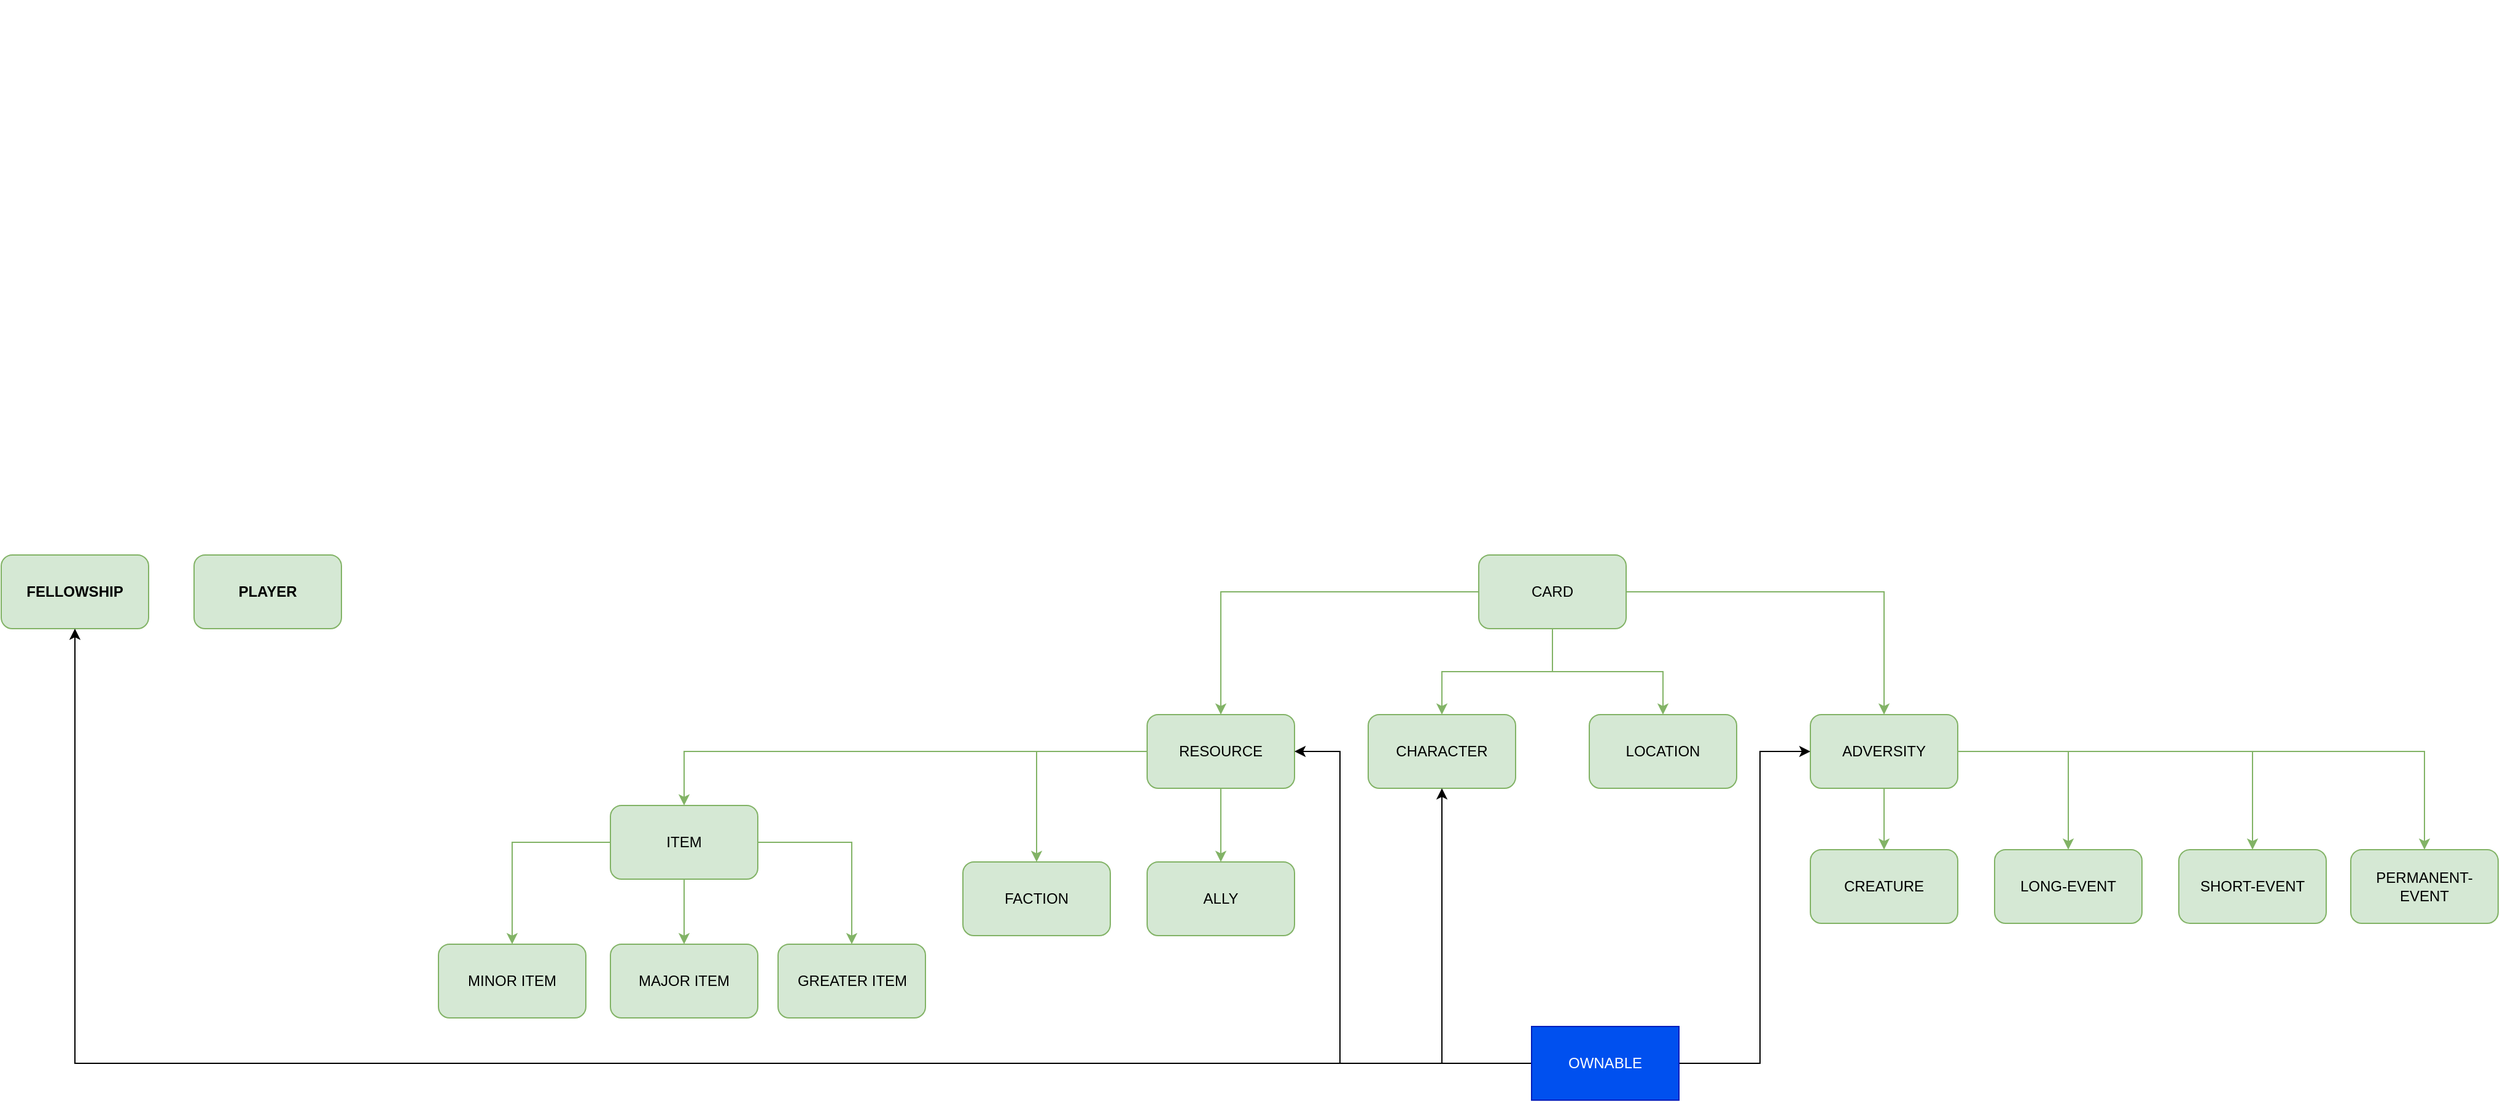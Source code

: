<mxfile version="21.7.5" type="device">
  <diagram id="prtHgNgQTEPvFCAcTncT" name="Page-1">
    <mxGraphModel dx="2334" dy="1059" grid="0" gridSize="10" guides="1" tooltips="1" connect="1" arrows="1" fold="1" page="0" pageScale="1" pageWidth="827" pageHeight="1169" math="0" shadow="0">
      <root>
        <mxCell id="0" />
        <mxCell id="1" parent="0" />
        <mxCell id="plqyn-2btF7QCcfs6vq2-10" value="&lt;div&gt;ALLY&lt;/div&gt;" style="rounded=1;whiteSpace=wrap;html=1;fillColor=#d5e8d4;strokeColor=#82b366;" parent="1" vertex="1">
          <mxGeometry x="-120" y="690" width="120" height="60" as="geometry" />
        </mxCell>
        <mxCell id="plqyn-2btF7QCcfs6vq2-11" value="FACTION" style="rounded=1;whiteSpace=wrap;html=1;fillColor=#d5e8d4;strokeColor=#82b366;" parent="1" vertex="1">
          <mxGeometry x="-270" y="690" width="120" height="60" as="geometry" />
        </mxCell>
        <mxCell id="plqyn-2btF7QCcfs6vq2-12" value="MAJOR ITEM" style="rounded=1;whiteSpace=wrap;html=1;fillColor=#d5e8d4;strokeColor=#82b366;" parent="1" vertex="1">
          <mxGeometry x="-557" y="757" width="120" height="60" as="geometry" />
        </mxCell>
        <mxCell id="plqyn-2btF7QCcfs6vq2-14" value="CHARACTER" style="rounded=1;whiteSpace=wrap;html=1;fillColor=#d5e8d4;strokeColor=#82b366;" parent="1" vertex="1">
          <mxGeometry x="60" y="570" width="120" height="60" as="geometry" />
        </mxCell>
        <mxCell id="plqyn-2btF7QCcfs6vq2-24" style="edgeStyle=orthogonalEdgeStyle;rounded=0;orthogonalLoop=1;jettySize=auto;html=1;fillColor=#d5e8d4;strokeColor=#82b366;" parent="1" source="plqyn-2btF7QCcfs6vq2-15" target="plqyn-2btF7QCcfs6vq2-10" edge="1">
          <mxGeometry relative="1" as="geometry" />
        </mxCell>
        <mxCell id="plqyn-2btF7QCcfs6vq2-25" style="edgeStyle=orthogonalEdgeStyle;rounded=0;orthogonalLoop=1;jettySize=auto;html=1;fillColor=#d5e8d4;strokeColor=#82b366;" parent="1" source="plqyn-2btF7QCcfs6vq2-15" target="plqyn-2btF7QCcfs6vq2-11" edge="1">
          <mxGeometry relative="1" as="geometry" />
        </mxCell>
        <mxCell id="s9vxwLQF6qQB3lGz5qFM-12" style="edgeStyle=orthogonalEdgeStyle;rounded=0;orthogonalLoop=1;jettySize=auto;html=1;fontFamily=Helvetica;fontSize=11;fontColor=default;strokeColor=#82b366;fillColor=#d5e8d4;" edge="1" parent="1" source="plqyn-2btF7QCcfs6vq2-15" target="s9vxwLQF6qQB3lGz5qFM-8">
          <mxGeometry relative="1" as="geometry" />
        </mxCell>
        <mxCell id="plqyn-2btF7QCcfs6vq2-15" value="RESOURCE" style="rounded=1;whiteSpace=wrap;html=1;fillColor=#d5e8d4;strokeColor=#82b366;" parent="1" vertex="1">
          <mxGeometry x="-120" y="570" width="120" height="60" as="geometry" />
        </mxCell>
        <mxCell id="plqyn-2btF7QCcfs6vq2-29" style="edgeStyle=orthogonalEdgeStyle;rounded=0;orthogonalLoop=1;jettySize=auto;html=1;fillColor=#d5e8d4;strokeColor=#82b366;" parent="1" source="plqyn-2btF7QCcfs6vq2-16" target="plqyn-2btF7QCcfs6vq2-20" edge="1">
          <mxGeometry relative="1" as="geometry" />
        </mxCell>
        <mxCell id="plqyn-2btF7QCcfs6vq2-30" style="edgeStyle=orthogonalEdgeStyle;rounded=0;orthogonalLoop=1;jettySize=auto;html=1;fillColor=#d5e8d4;strokeColor=#82b366;" parent="1" source="plqyn-2btF7QCcfs6vq2-16" target="plqyn-2btF7QCcfs6vq2-21" edge="1">
          <mxGeometry relative="1" as="geometry" />
        </mxCell>
        <mxCell id="plqyn-2btF7QCcfs6vq2-31" style="edgeStyle=orthogonalEdgeStyle;rounded=0;orthogonalLoop=1;jettySize=auto;html=1;fillColor=#d5e8d4;strokeColor=#82b366;" parent="1" source="plqyn-2btF7QCcfs6vq2-16" target="plqyn-2btF7QCcfs6vq2-22" edge="1">
          <mxGeometry relative="1" as="geometry" />
        </mxCell>
        <mxCell id="plqyn-2btF7QCcfs6vq2-32" style="edgeStyle=orthogonalEdgeStyle;rounded=0;orthogonalLoop=1;jettySize=auto;html=1;fillColor=#d5e8d4;strokeColor=#82b366;" parent="1" source="plqyn-2btF7QCcfs6vq2-16" target="plqyn-2btF7QCcfs6vq2-23" edge="1">
          <mxGeometry relative="1" as="geometry" />
        </mxCell>
        <mxCell id="plqyn-2btF7QCcfs6vq2-16" value="ADVERSITY" style="rounded=1;whiteSpace=wrap;html=1;fillColor=#d5e8d4;strokeColor=#82b366;" parent="1" vertex="1">
          <mxGeometry x="420" y="570" width="120" height="60" as="geometry" />
        </mxCell>
        <mxCell id="plqyn-2btF7QCcfs6vq2-17" value="LOCATION" style="rounded=1;whiteSpace=wrap;html=1;fillColor=#d5e8d4;strokeColor=#82b366;" parent="1" vertex="1">
          <mxGeometry x="240" y="570" width="120" height="60" as="geometry" />
        </mxCell>
        <mxCell id="plqyn-2btF7QCcfs6vq2-18" value="GREATER ITEM" style="rounded=1;whiteSpace=wrap;html=1;fillColor=#d5e8d4;strokeColor=#82b366;" parent="1" vertex="1">
          <mxGeometry x="-420.5" y="757" width="120" height="60" as="geometry" />
        </mxCell>
        <mxCell id="plqyn-2btF7QCcfs6vq2-19" value="&lt;div&gt;MINOR ITEM&lt;/div&gt;" style="rounded=1;whiteSpace=wrap;html=1;fillColor=#d5e8d4;strokeColor=#82b366;" parent="1" vertex="1">
          <mxGeometry x="-697" y="757" width="120" height="60" as="geometry" />
        </mxCell>
        <mxCell id="plqyn-2btF7QCcfs6vq2-20" value="CREATURE" style="rounded=1;whiteSpace=wrap;html=1;fillColor=#d5e8d4;strokeColor=#82b366;" parent="1" vertex="1">
          <mxGeometry x="420" y="680" width="120" height="60" as="geometry" />
        </mxCell>
        <mxCell id="plqyn-2btF7QCcfs6vq2-21" value="LONG-EVENT" style="rounded=1;whiteSpace=wrap;html=1;fillColor=#d5e8d4;strokeColor=#82b366;" parent="1" vertex="1">
          <mxGeometry x="570" y="680" width="120" height="60" as="geometry" />
        </mxCell>
        <mxCell id="plqyn-2btF7QCcfs6vq2-22" value="SHORT-EVENT" style="rounded=1;whiteSpace=wrap;html=1;fillColor=#d5e8d4;strokeColor=#82b366;" parent="1" vertex="1">
          <mxGeometry x="720" y="680" width="120" height="60" as="geometry" />
        </mxCell>
        <mxCell id="plqyn-2btF7QCcfs6vq2-23" value="PERMANENT-EVENT" style="rounded=1;whiteSpace=wrap;html=1;fillColor=#d5e8d4;strokeColor=#82b366;" parent="1" vertex="1">
          <mxGeometry x="860" y="680" width="120" height="60" as="geometry" />
        </mxCell>
        <mxCell id="plqyn-2btF7QCcfs6vq2-34" style="edgeStyle=orthogonalEdgeStyle;rounded=0;orthogonalLoop=1;jettySize=auto;html=1;fillColor=#d5e8d4;strokeColor=#82b366;" parent="1" source="plqyn-2btF7QCcfs6vq2-33" target="plqyn-2btF7QCcfs6vq2-15" edge="1">
          <mxGeometry relative="1" as="geometry" />
        </mxCell>
        <mxCell id="plqyn-2btF7QCcfs6vq2-35" style="edgeStyle=orthogonalEdgeStyle;rounded=0;orthogonalLoop=1;jettySize=auto;html=1;fillColor=#d5e8d4;strokeColor=#82b366;" parent="1" source="plqyn-2btF7QCcfs6vq2-33" target="plqyn-2btF7QCcfs6vq2-14" edge="1">
          <mxGeometry relative="1" as="geometry" />
        </mxCell>
        <mxCell id="plqyn-2btF7QCcfs6vq2-36" style="edgeStyle=orthogonalEdgeStyle;rounded=0;orthogonalLoop=1;jettySize=auto;html=1;fillColor=#d5e8d4;strokeColor=#82b366;" parent="1" source="plqyn-2btF7QCcfs6vq2-33" target="plqyn-2btF7QCcfs6vq2-17" edge="1">
          <mxGeometry relative="1" as="geometry" />
        </mxCell>
        <mxCell id="plqyn-2btF7QCcfs6vq2-37" style="edgeStyle=orthogonalEdgeStyle;rounded=0;orthogonalLoop=1;jettySize=auto;html=1;fillColor=#d5e8d4;strokeColor=#82b366;" parent="1" source="plqyn-2btF7QCcfs6vq2-33" target="plqyn-2btF7QCcfs6vq2-16" edge="1">
          <mxGeometry relative="1" as="geometry" />
        </mxCell>
        <mxCell id="plqyn-2btF7QCcfs6vq2-33" value="&lt;div&gt;CARD&lt;/div&gt;" style="rounded=1;whiteSpace=wrap;html=1;fillColor=#d5e8d4;strokeColor=#82b366;" parent="1" vertex="1">
          <mxGeometry x="150" y="440" width="120" height="60" as="geometry" />
        </mxCell>
        <mxCell id="plqyn-2btF7QCcfs6vq2-38" value="&lt;div&gt;PLAYER&lt;/div&gt;" style="rounded=1;whiteSpace=wrap;html=1;fillColor=#d5e8d4;strokeColor=#82b366;fontStyle=1" parent="1" vertex="1">
          <mxGeometry x="-896" y="440" width="120" height="60" as="geometry" />
        </mxCell>
        <mxCell id="plqyn-2btF7QCcfs6vq2-42" value="FELLOWSHIP" style="rounded=1;whiteSpace=wrap;html=1;strokeColor=#82b366;fontFamily=Helvetica;fontSize=12;fontColor=default;fillColor=#d5e8d4;fontStyle=1" parent="1" vertex="1">
          <mxGeometry x="-1053" y="440" width="120" height="60" as="geometry" />
        </mxCell>
        <mxCell id="s9vxwLQF6qQB3lGz5qFM-2" style="edgeStyle=orthogonalEdgeStyle;rounded=0;orthogonalLoop=1;jettySize=auto;html=1;fontFamily=Helvetica;fontSize=12;fontColor=#ffffff;" edge="1" parent="1" source="s9vxwLQF6qQB3lGz5qFM-1" target="plqyn-2btF7QCcfs6vq2-15">
          <mxGeometry relative="1" as="geometry">
            <Array as="points">
              <mxPoint x="37" y="854" />
              <mxPoint x="37" y="600" />
            </Array>
          </mxGeometry>
        </mxCell>
        <mxCell id="s9vxwLQF6qQB3lGz5qFM-3" style="edgeStyle=orthogonalEdgeStyle;rounded=0;orthogonalLoop=1;jettySize=auto;html=1;fontFamily=Helvetica;fontSize=12;fontColor=#ffffff;" edge="1" parent="1" source="s9vxwLQF6qQB3lGz5qFM-1" target="plqyn-2btF7QCcfs6vq2-14">
          <mxGeometry relative="1" as="geometry" />
        </mxCell>
        <mxCell id="s9vxwLQF6qQB3lGz5qFM-4" style="edgeStyle=orthogonalEdgeStyle;rounded=0;orthogonalLoop=1;jettySize=auto;html=1;fontFamily=Helvetica;fontSize=12;fontColor=#ffffff;" edge="1" parent="1" source="s9vxwLQF6qQB3lGz5qFM-1" target="plqyn-2btF7QCcfs6vq2-16">
          <mxGeometry relative="1" as="geometry">
            <Array as="points">
              <mxPoint x="379" y="854" />
              <mxPoint x="379" y="600" />
            </Array>
          </mxGeometry>
        </mxCell>
        <mxCell id="s9vxwLQF6qQB3lGz5qFM-7" style="edgeStyle=orthogonalEdgeStyle;rounded=0;orthogonalLoop=1;jettySize=auto;html=1;fontFamily=Helvetica;fontSize=12;fontColor=#ffffff;" edge="1" parent="1" source="s9vxwLQF6qQB3lGz5qFM-1" target="plqyn-2btF7QCcfs6vq2-42">
          <mxGeometry relative="1" as="geometry" />
        </mxCell>
        <mxCell id="s9vxwLQF6qQB3lGz5qFM-1" value="OWNABLE" style="rounded=0;whiteSpace=wrap;html=1;fillColor=#0050ef;strokeColor=#001DBC;fontColor=#ffffff;" vertex="1" parent="1">
          <mxGeometry x="193" y="824" width="120" height="60" as="geometry" />
        </mxCell>
        <mxCell id="s9vxwLQF6qQB3lGz5qFM-9" style="edgeStyle=orthogonalEdgeStyle;rounded=0;orthogonalLoop=1;jettySize=auto;html=1;fontFamily=Helvetica;fontSize=11;fontColor=default;strokeColor=#82b366;fillColor=#d5e8d4;" edge="1" parent="1" source="s9vxwLQF6qQB3lGz5qFM-8" target="plqyn-2btF7QCcfs6vq2-18">
          <mxGeometry relative="1" as="geometry" />
        </mxCell>
        <mxCell id="s9vxwLQF6qQB3lGz5qFM-10" style="edgeStyle=orthogonalEdgeStyle;rounded=0;orthogonalLoop=1;jettySize=auto;html=1;fontFamily=Helvetica;fontSize=11;fontColor=default;strokeColor=#82b366;fillColor=#d5e8d4;" edge="1" parent="1" source="s9vxwLQF6qQB3lGz5qFM-8" target="plqyn-2btF7QCcfs6vq2-19">
          <mxGeometry relative="1" as="geometry" />
        </mxCell>
        <mxCell id="s9vxwLQF6qQB3lGz5qFM-11" style="edgeStyle=orthogonalEdgeStyle;rounded=0;orthogonalLoop=1;jettySize=auto;html=1;fontFamily=Helvetica;fontSize=11;fontColor=default;strokeColor=#82b366;fillColor=#d5e8d4;" edge="1" parent="1" source="s9vxwLQF6qQB3lGz5qFM-8" target="plqyn-2btF7QCcfs6vq2-12">
          <mxGeometry relative="1" as="geometry" />
        </mxCell>
        <mxCell id="s9vxwLQF6qQB3lGz5qFM-8" value="ITEM" style="rounded=1;whiteSpace=wrap;html=1;strokeColor=#82b366;fontFamily=Helvetica;fontSize=12;fontColor=default;fillColor=#d5e8d4;" vertex="1" parent="1">
          <mxGeometry x="-557" y="644" width="120" height="60" as="geometry" />
        </mxCell>
        <mxCell id="s9vxwLQF6qQB3lGz5qFM-13" value="&lt;h1 style=&quot;font-size: 25px;&quot;&gt;&lt;font style=&quot;font-size: 25px;&quot;&gt;README&lt;br&gt;&lt;/font&gt;&lt;/h1&gt;&lt;p style=&quot;font-size: 22px;&quot;&gt;&lt;font style=&quot;font-size: 22px;&quot;&gt;Este esquema pretende ilustrar todo el sistema de clases e instancias del programa.&lt;/font&gt;&lt;/p&gt;&lt;p style=&quot;font-size: 22px;&quot;&gt;&lt;font style=&quot;font-size: 22px;&quot;&gt;En recuadros verdes redondeados las clases pensadas semánticamente como elementos físicos reales existentes en el juego.&lt;/font&gt;&lt;/p&gt;&lt;p style=&quot;font-size: 22px;&quot;&gt;&lt;font style=&quot;font-size: 22px;&quot;&gt;Los recuadros con texto en negrita son elementos conceptualmente existentes en el juego, pero sin representación física (ex: jugador, compañía...)&lt;font style=&quot;font-size: 22px;&quot;&gt;.&lt;/font&gt;&lt;/font&gt;&lt;/p&gt;&lt;p style=&quot;font-size: 22px;&quot;&gt;&lt;font style=&quot;font-size: 22px;&quot;&gt;&lt;font style=&quot;font-size: 22px;&quot;&gt;Los recuadros azules son clases diseñadas como interfaces (representan símplemente una o varias características comunes entre varias clases, que no pueden representarse mediante el esquema de herencia semántica de clases)&lt;br&gt;&lt;/font&gt;&lt;/font&gt;&lt;/p&gt;" style="text;html=1;strokeColor=none;fillColor=none;spacing=5;spacingTop=-20;whiteSpace=wrap;overflow=hidden;rounded=0;fontSize=12;fontFamily=Helvetica;fontColor=#ffffff;" vertex="1" parent="1">
          <mxGeometry x="-842" y="-2" width="934" height="483" as="geometry" />
        </mxCell>
      </root>
    </mxGraphModel>
  </diagram>
</mxfile>
